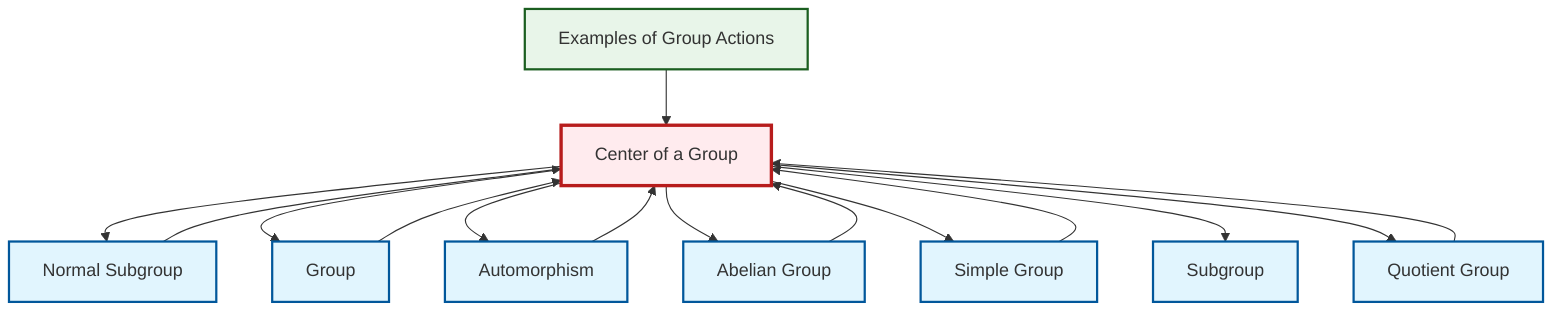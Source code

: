 graph TD
    classDef definition fill:#e1f5fe,stroke:#01579b,stroke-width:2px
    classDef theorem fill:#f3e5f5,stroke:#4a148c,stroke-width:2px
    classDef axiom fill:#fff3e0,stroke:#e65100,stroke-width:2px
    classDef example fill:#e8f5e9,stroke:#1b5e20,stroke-width:2px
    classDef current fill:#ffebee,stroke:#b71c1c,stroke-width:3px
    ex-group-action-examples["Examples of Group Actions"]:::example
    def-group["Group"]:::definition
    def-automorphism["Automorphism"]:::definition
    def-normal-subgroup["Normal Subgroup"]:::definition
    def-abelian-group["Abelian Group"]:::definition
    def-quotient-group["Quotient Group"]:::definition
    def-subgroup["Subgroup"]:::definition
    def-simple-group["Simple Group"]:::definition
    def-center-of-group["Center of a Group"]:::definition
    def-center-of-group --> def-normal-subgroup
    def-center-of-group --> def-group
    def-group --> def-center-of-group
    def-center-of-group --> def-automorphism
    def-abelian-group --> def-center-of-group
    def-simple-group --> def-center-of-group
    def-center-of-group --> def-abelian-group
    def-normal-subgroup --> def-center-of-group
    def-quotient-group --> def-center-of-group
    def-center-of-group --> def-simple-group
    def-center-of-group --> def-subgroup
    def-automorphism --> def-center-of-group
    def-center-of-group --> def-quotient-group
    ex-group-action-examples --> def-center-of-group
    class def-center-of-group current